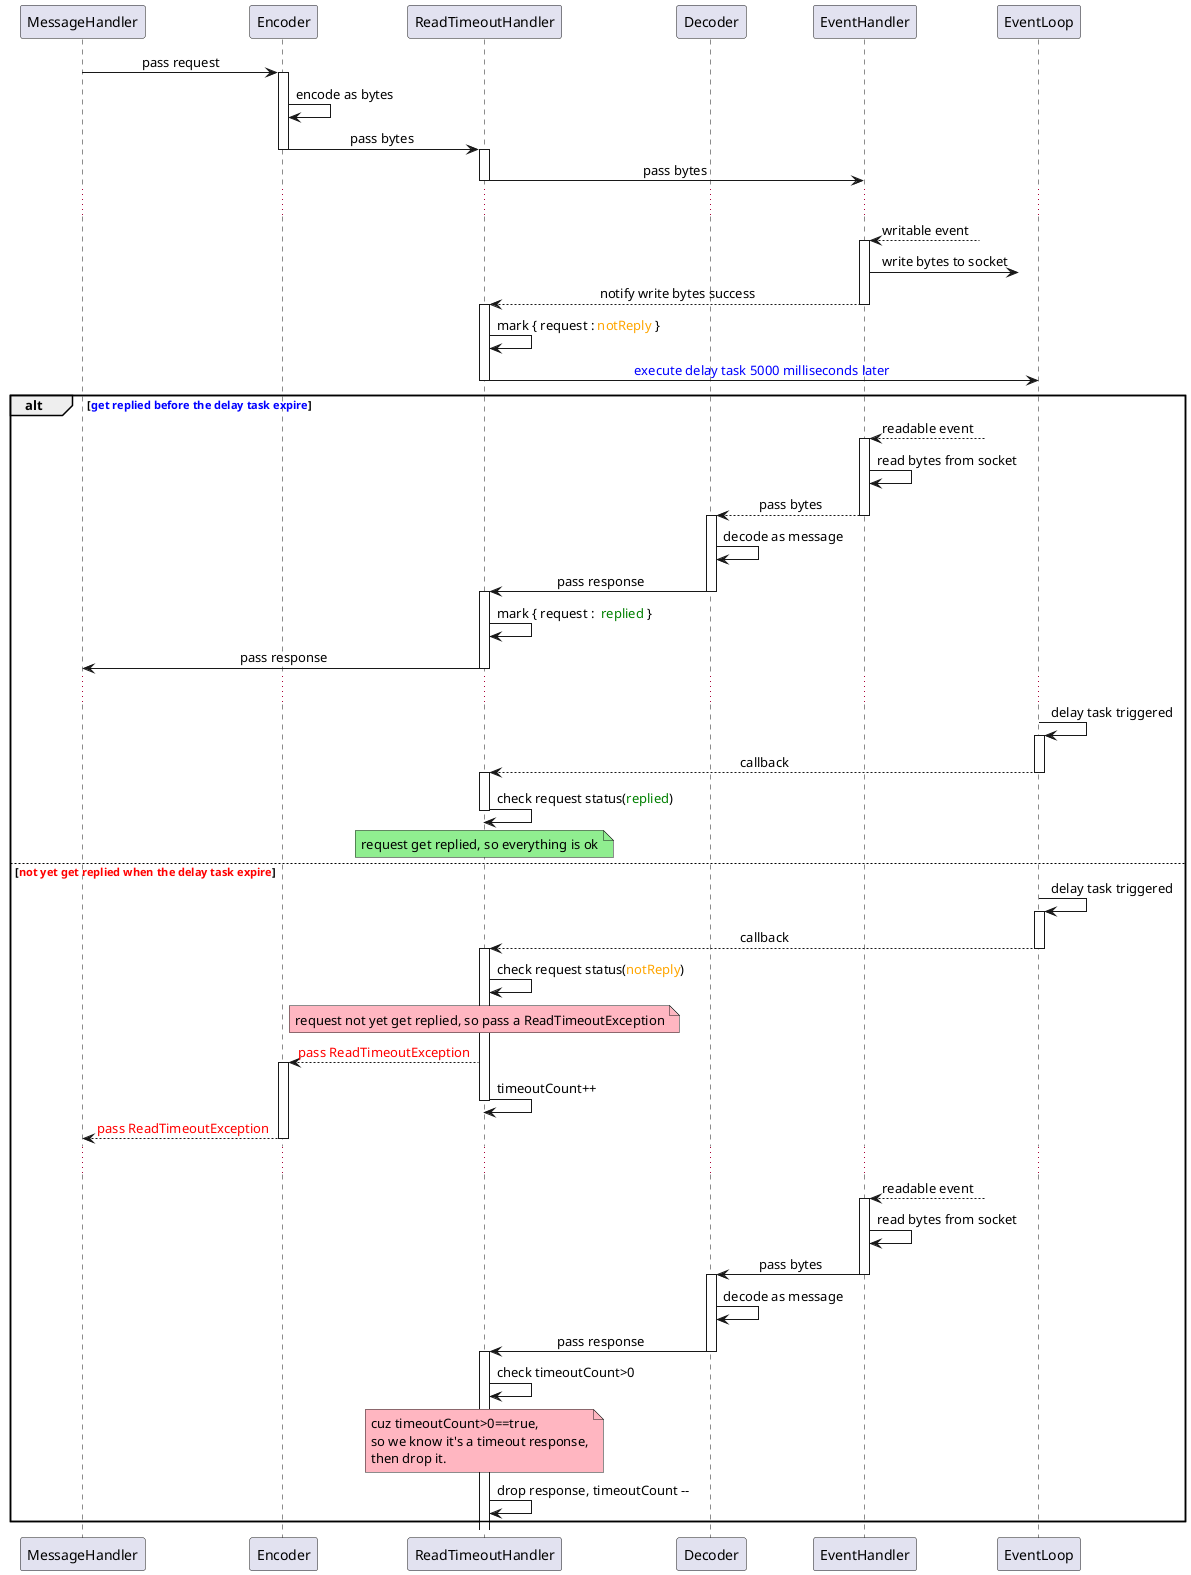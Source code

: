 @startuml Timeout-ReadTimeout
skinparam sequenceMessageAlign center

participant 0 as "MessageHandler"
participant 1 as "Encoder"
participant 2 as "ReadTimeoutHandler"
participant 5 as "Decoder"
participant 3 as "EventHandler"
participant 4 as "EventLoop"

' 发出请求

0->1++: pass request
1->1: encode as bytes
1->2--++: pass bytes
2->3--: pass bytes
...
3<--?++: writable event
3->?: write bytes to socket
3-->2--++: notify write bytes success
2->2: mark { request : <font color=orange>notReply</font> }   

2->4--: <font color=blue>execute delay task 5000 milliseconds later


' 分支1, 超时前到来响应
alt <font color=blue>get replied before the delay task expire</font>

3<--?++ : readable event
3->3: read bytes from socket 
3-->5--++ : pass bytes
5->5: decode as message 
5->2--++: pass response 
2->2: mark { request : <font color=green> replied</font> }
2->0-- : pass response 
...

' 延迟任务触发
4->4++: delay task triggered
4-->2--++: callback
2->2--: check request status(<font color=green>replied</font>)
note over 2 #LightGreen: request get replied, so everything is ok

' else 分支, 超时后到来的响应
else <font color=red>not yet get replied when the delay task expire</font>

4->4++: delay task triggered
4-->2--++: callback
2->2: check request status(<font color=orange>notReply</font>)
note over 2 #LightPink: request not yet get replied, so pass a ReadTimeoutException
2-->1++: <font color=red>pass ReadTimeoutException
2->2--: timeoutCount++
1-->0--: <font color=red>pass ReadTimeoutException

...

' 迟到的消息到来
3<--?++ : readable event
3->3: read bytes from socket 
3->5--++ : pass bytes
5->5: decode as message 
5->2--++: pass response 
2->2: check timeoutCount>0
note over 2#LightPink 
cuz timeoutCount>0==true, 
so we know it's a timeout response,
then drop it. 
end note
2->2: drop response, timeoutCount -- 

end

@enduml